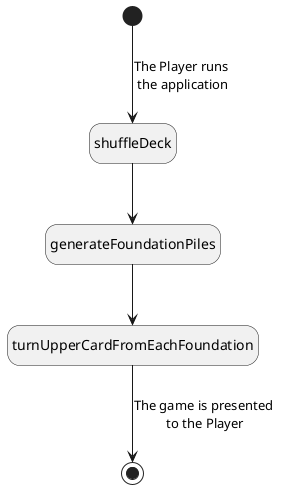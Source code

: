 @startuml StartGame

hide empty description

[*] --> shuffleDeck : The Player runs \nthe application
shuffleDeck --> generateFoundationPiles
generateFoundationPiles --> turnUpperCardFromEachFoundation
turnUpperCardFromEachFoundation --> [*] : The game is presented \nto the Player

@enduml